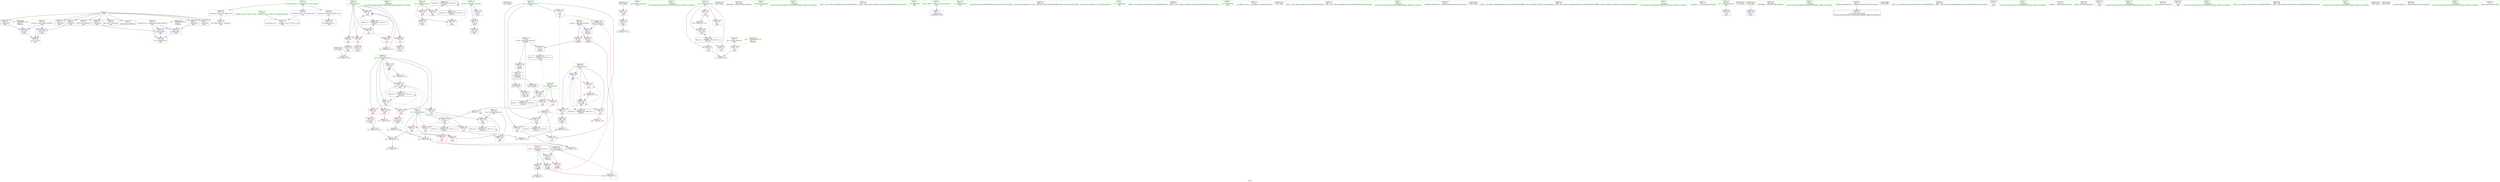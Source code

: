 digraph "SVFG" {
	label="SVFG";

	Node0x5639ceac9890 [shape=record,color=grey,label="{NodeID: 0\nNullPtr}"];
	Node0x5639ceac9890 -> Node0x5639ceaea530[style=solid];
	Node0x5639ceac9890 -> Node0x5639ceaea630[style=solid];
	Node0x5639ceac9890 -> Node0x5639ceaea700[style=solid];
	Node0x5639ceac9890 -> Node0x5639ceaea7d0[style=solid];
	Node0x5639ceac9890 -> Node0x5639ceaea8a0[style=solid];
	Node0x5639ceac9890 -> Node0x5639ceaea970[style=solid];
	Node0x5639ceac9890 -> Node0x5639ceaeaa40[style=solid];
	Node0x5639ceac9890 -> Node0x5639ceaeab10[style=solid];
	Node0x5639ceac9890 -> Node0x5639ceaeabe0[style=solid];
	Node0x5639ceac9890 -> Node0x5639ceaeedc0[style=solid];
	Node0x5639ceae95f0 [shape=record,color=red,label="{NodeID: 97\n124\<--86\n\<--i\nmain\n}"];
	Node0x5639ceae95f0 -> Node0x5639ceaeaf50[style=solid];
	Node0x5639cead9c30 [shape=record,color=green,label="{NodeID: 14\n185\<--1\n\<--dummyObj\nCan only get source location for instruction, argument, global var or function.}"];
	Node0x5639ceae9130 [shape=record,color=red,label="{NodeID: 111\n216\<--96\n\<--ok\nmain\n}"];
	Node0x5639ceae9130 -> Node0x5639ceaeb360[style=solid];
	Node0x5639ceada870 [shape=record,color=green,label="{NodeID: 28\n74\<--75\nretval\<--retval_field_insensitive\nmain\n}"];
	Node0x5639ceada870 -> Node0x5639ceaec1c0[style=solid];
	Node0x5639ceada870 -> Node0x5639ceaef200[style=solid];
	Node0x5639ceb16ae0 [shape=record,color=black,label="{NodeID: 291\n213 = PHI()\n}"];
	Node0x5639ceaf49c0 [shape=record,color=grey,label="{NodeID: 208\n242 = Binary(238, 241, )\n}"];
	Node0x5639ceaf49c0 -> Node0x5639ceaf58c0[style=solid];
	Node0x5639ceaeeec0 [shape=record,color=blue,label="{NodeID: 125\n49\<--45\na.addr\<--a\n_Z3gcdxx\n}"];
	Node0x5639ceaeeec0 -> Node0x5639ceaebdb0[style=dashed];
	Node0x5639ceaeeec0 -> Node0x5639ceaebe80[style=dashed];
	Node0x5639ceae8830 [shape=record,color=green,label="{NodeID: 42\n102\<--103\nk37\<--k37_field_insensitive\nmain\n}"];
	Node0x5639ceae8830 -> Node0x5639ceaee750[style=solid];
	Node0x5639ceae8830 -> Node0x5639ceaee7e0[style=solid];
	Node0x5639ceae8830 -> Node0x5639ceaee8b0[style=solid];
	Node0x5639ceae8830 -> Node0x5639ceaee980[style=solid];
	Node0x5639ceae8830 -> Node0x5639ceaeea50[style=solid];
	Node0x5639ceae8830 -> Node0x5639ceaeff00[style=solid];
	Node0x5639ceae8830 -> Node0x5639ceaf00a0[style=solid];
	Node0x5639ceaefa20 [shape=record,color=blue,label="{NodeID: 139\n96\<--180\nok\<--\nmain\n}"];
	Node0x5639ceaefa20 -> Node0x5639ceaff890[style=dashed];
	Node0x5639ceaea530 [shape=record,color=black,label="{NodeID: 56\n2\<--3\ndummyVal\<--dummyVal\n}"];
	Node0x5639ceaeb0f0 [shape=record,color=black,label="{NodeID: 70\n137\<--136\nconv9\<--\nmain\n}"];
	Node0x5639ceaeb0f0 -> Node0x5639ceaf5140[style=solid];
	Node0x5639ceb05b90 [shape=record,color=black,label="{NodeID: 250\nMR_24V_2 = PHI(MR_24V_3, MR_24V_1, )\npts\{95 \}\n}"];
	Node0x5639ceb05b90 -> Node0x5639ceaef7b0[style=dashed];
	Node0x5639ceaebce0 [shape=record,color=red,label="{NodeID: 84\n69\<--47\n\<--retval\n_Z3gcdxx\n}"];
	Node0x5639ceaebce0 -> Node0x5639ceaeadb0[style=solid];
	Node0x5639ceae5920 [shape=record,color=green,label="{NodeID: 1\n7\<--1\n__dso_handle\<--dummyObj\nGlob }"];
	Node0x5639ceae96c0 [shape=record,color=red,label="{NodeID: 98\n131\<--86\n\<--i\nmain\n}"];
	Node0x5639ceae96c0 -> Node0x5639ceaeb020[style=solid];
	Node0x5639cead7cb0 [shape=record,color=green,label="{NodeID: 15\n191\<--1\n\<--dummyObj\nCan only get source location for instruction, argument, global var or function.}"];
	Node0x5639ceae9200 [shape=record,color=red,label="{NodeID: 112\n183\<--98\n\<--k\nmain\n}"];
	Node0x5639ceae9200 -> Node0x5639ceaf4fc0[style=solid];
	Node0x5639ceadad30 [shape=record,color=green,label="{NodeID: 29\n76\<--77\ntN\<--tN_field_insensitive\nmain\n}"];
	Node0x5639ceadad30 -> Node0x5639ceaec290[style=solid];
	Node0x5639ceb16bb0 [shape=record,color=black,label="{NodeID: 292\n220 = PHI()\n}"];
	Node0x5639ceaf4b40 [shape=record,color=grey,label="{NodeID: 209\n232 = Binary(191, 231, )\n}"];
	Node0x5639ceaf4b40 -> Node0x5639ceaf4cc0[style=solid];
	Node0x5639ceaeef90 [shape=record,color=blue,label="{NodeID: 126\n51\<--46\nb.addr\<--b\n_Z3gcdxx\n}"];
	Node0x5639ceaeef90 -> Node0x5639ceaebf50[style=dashed];
	Node0x5639ceaeef90 -> Node0x5639ceaec020[style=dashed];
	Node0x5639ceaeef90 -> Node0x5639ceaec0f0[style=dashed];
	Node0x5639ceae88c0 [shape=record,color=green,label="{NodeID: 43\n107\<--108\n_ZNSirsERi\<--_ZNSirsERi_field_insensitive\n}"];
	Node0x5639ceaefaf0 [shape=record,color=blue,label="{NodeID: 140\n98\<--110\nk\<--\nmain\n}"];
	Node0x5639ceaefaf0 -> Node0x5639ceae9200[style=dashed];
	Node0x5639ceaefaf0 -> Node0x5639ceae92d0[style=dashed];
	Node0x5639ceaefaf0 -> Node0x5639ceae93a0[style=dashed];
	Node0x5639ceaefaf0 -> Node0x5639ceaefe30[style=dashed];
	Node0x5639ceaefaf0 -> Node0x5639ceb06590[style=dashed];
	Node0x5639ceaea630 [shape=record,color=black,label="{NodeID: 57\n147\<--3\n\<--dummyVal\nmain\n}"];
	Node0x5639ceaeb1c0 [shape=record,color=black,label="{NodeID: 71\n142\<--141\nconv11\<--\nmain\n}"];
	Node0x5639ceb06090 [shape=record,color=black,label="{NodeID: 251\nMR_26V_2 = PHI(MR_26V_4, MR_26V_1, )\npts\{97 \}\n}"];
	Node0x5639ceb06090 -> Node0x5639ceaefa20[style=dashed];
	Node0x5639ceaebdb0 [shape=record,color=red,label="{NodeID: 85\n59\<--49\n\<--a.addr\n_Z3gcdxx\n}"];
	Node0x5639ceaebdb0 -> Node0x5639ceaef060[style=solid];
	Node0x5639ceac88b0 [shape=record,color=green,label="{NodeID: 2\n8\<--1\n_ZSt3cin\<--dummyObj\nGlob }"];
	Node0x5639ceae9790 [shape=record,color=red,label="{NodeID: 99\n141\<--86\n\<--i\nmain\n}"];
	Node0x5639ceae9790 -> Node0x5639ceaeb1c0[style=solid];
	Node0x5639cead7d40 [shape=record,color=green,label="{NodeID: 16\n195\<--1\n\<--dummyObj\nCan only get source location for instruction, argument, global var or function.}"];
	Node0x5639ceae92d0 [shape=record,color=red,label="{NodeID: 113\n188\<--98\n\<--k\nmain\n}"];
	Node0x5639ceae92d0 -> Node0x5639ceaeb290[style=solid];
	Node0x5639ceadae00 [shape=record,color=green,label="{NodeID: 30\n78\<--79\ncN\<--cN_field_insensitive\nmain\n}"];
	Node0x5639ceadae00 -> Node0x5639ceaec360[style=solid];
	Node0x5639ceadae00 -> Node0x5639ceaec430[style=solid];
	Node0x5639ceadae00 -> Node0x5639ceaec500[style=solid];
	Node0x5639ceadae00 -> Node0x5639ceaef2d0[style=solid];
	Node0x5639ceadae00 -> Node0x5639ceaf0170[style=solid];
	Node0x5639ceb16c80 [shape=record,color=black,label="{NodeID: 293\n45 = PHI(62, 167, )\n0th arg _Z3gcdxx }"];
	Node0x5639ceb16c80 -> Node0x5639ceaeeec0[style=solid];
	Node0x5639ceaf4cc0 [shape=record,color=grey,label="{NodeID: 210\n233 = Binary(229, 232, )\n}"];
	Node0x5639ceaf4cc0 -> Node0x5639ceaf5a40[style=solid];
	Node0x5639ceaef060 [shape=record,color=blue,label="{NodeID: 127\n47\<--59\nretval\<--\n_Z3gcdxx\n}"];
	Node0x5639ceaef060 -> Node0x5639ceb03e90[style=dashed];
	Node0x5639ceae8950 [shape=record,color=green,label="{NodeID: 44\n117\<--118\n_ZNSt7__cxx1112basic_stringIcSt11char_traitsIcESaIcEEC1Ev\<--_ZNSt7__cxx1112basic_stringIcSt11char_traitsIcESaIcEEC1Ev_field_insensitive\n}"];
	Node0x5639ceaefbc0 [shape=record,color=blue,label="{NodeID: 141\n96\<--195\nok\<--\nmain\n}"];
	Node0x5639ceaefbc0 -> Node0x5639ceaff890[style=dashed];
	Node0x5639ceaea700 [shape=record,color=black,label="{NodeID: 58\n148\<--3\n\<--dummyVal\nmain\n}"];
	Node0x5639ceaea700 -> Node0x5639ceaef540[style=solid];
	Node0x5639ceaeb290 [shape=record,color=black,label="{NodeID: 72\n189\<--188\nsh_prom\<--\nmain\n}"];
	Node0x5639ceaeb290 -> Node0x5639ceaed2f0[style=solid];
	Node0x5639ceb06590 [shape=record,color=black,label="{NodeID: 252\nMR_28V_2 = PHI(MR_28V_4, MR_28V_1, )\npts\{99 \}\n}"];
	Node0x5639ceb06590 -> Node0x5639ceaefaf0[style=dashed];
	Node0x5639ceaebe80 [shape=record,color=red,label="{NodeID: 86\n63\<--49\n\<--a.addr\n_Z3gcdxx\n}"];
	Node0x5639ceaebe80 -> Node0x5639ceaed170[style=solid];
	Node0x5639ceadb690 [shape=record,color=green,label="{NodeID: 3\n9\<--1\n.str\<--dummyObj\nGlob }"];
	Node0x5639ceae9860 [shape=record,color=red,label="{NodeID: 100\n154\<--86\n\<--i\nmain\n}"];
	Node0x5639ceae9860 -> Node0x5639ceaf4e40[style=solid];
	Node0x5639cead7e40 [shape=record,color=green,label="{NodeID: 17\n4\<--6\n_ZStL8__ioinit\<--_ZStL8__ioinit_field_insensitive\nGlob }"];
	Node0x5639cead7e40 -> Node0x5639ceaeb6a0[style=solid];
	Node0x5639ceae93a0 [shape=record,color=red,label="{NodeID: 114\n207\<--98\n\<--k\nmain\n}"];
	Node0x5639ceae93a0 -> Node0x5639ceaf4540[style=solid];
	Node0x5639ceadaed0 [shape=record,color=green,label="{NodeID: 31\n80\<--81\ns\<--s_field_insensitive\nmain\n}"];
	Node0x5639ceb16eb0 [shape=record,color=black,label="{NodeID: 294\n46 = PHI(65, 168, )\n1st arg _Z3gcdxx }"];
	Node0x5639ceb16eb0 -> Node0x5639ceaeef90[style=solid];
	Node0x5639ceaf4e40 [shape=record,color=grey,label="{NodeID: 211\n155 = Binary(154, 110, )\n}"];
	Node0x5639ceaf4e40 -> Node0x5639ceaef6e0[style=solid];
	Node0x5639ceaef130 [shape=record,color=blue,label="{NodeID: 128\n47\<--66\nretval\<--call\n_Z3gcdxx\n}"];
	Node0x5639ceaef130 -> Node0x5639ceb03e90[style=dashed];
	Node0x5639ceae8a10 [shape=record,color=green,label="{NodeID: 45\n120\<--121\n_ZStrsIcSt11char_traitsIcESaIcEERSt13basic_istreamIT_T0_ES7_RNSt7__cxx1112basic_stringIS4_S5_T1_EE\<--_ZStrsIcSt11char_traitsIcESaIcEERSt13basic_istreamIT_T0_ES7_RNSt7__cxx1112basic_stringIS4_S5_T1_EE_field_insensitive\n}"];
	Node0x5639ceaefc90 [shape=record,color=blue,label="{NodeID: 142\n82\<--198\nexn.slot\<--\nmain\n}"];
	Node0x5639ceaefc90 -> Node0x5639ceaec5d0[style=dashed];
	Node0x5639ceaea7d0 [shape=record,color=black,label="{NodeID: 59\n150\<--3\n\<--dummyVal\nmain\n}"];
	Node0x5639ceaea7d0 -> Node0x5639ceaef610[style=solid];
	Node0x5639ceaeb360 [shape=record,color=black,label="{NodeID: 73\n217\<--216\ntobool\<--\nmain\n}"];
	Node0x5639ceb06a90 [shape=record,color=black,label="{NodeID: 253\nMR_30V_2 = PHI(MR_30V_5, MR_30V_1, )\npts\{101 \}\n}"];
	Node0x5639ceb06a90 -> Node0x5639ceaee6c0[style=dashed];
	Node0x5639ceb06a90 -> Node0x5639ceaeffd0[style=dashed];
	Node0x5639ceb06a90 -> Node0x5639ceb06a90[style=dashed];
	Node0x5639ceaebf50 [shape=record,color=red,label="{NodeID: 87\n55\<--51\n\<--b.addr\n_Z3gcdxx\n}"];
	Node0x5639ceaebf50 -> Node0x5639ceaf52c0[style=solid];
	Node0x5639ceac97a0 [shape=record,color=green,label="{NodeID: 4\n11\<--1\n.str.1\<--dummyObj\nGlob }"];
	Node0x5639ceae9930 [shape=record,color=red,label="{NodeID: 101\n167\<--90\n\<--P\nmain\n|{<s0>13}}"];
	Node0x5639ceae9930:s0 -> Node0x5639ceb16c80[style=solid,color=red];
	Node0x5639cead9da0 [shape=record,color=green,label="{NodeID: 18\n15\<--19\nllvm.global_ctors\<--llvm.global_ctors_field_insensitive\nGlob }"];
	Node0x5639cead9da0 -> Node0x5639ceaeb9e0[style=solid];
	Node0x5639cead9da0 -> Node0x5639ceaebae0[style=solid];
	Node0x5639cead9da0 -> Node0x5639ceaebbe0[style=solid];
	Node0x5639ceaee6c0 [shape=record,color=red,label="{NodeID: 115\n253\<--100\n\<--ans\nmain\n}"];
	Node0x5639ceadafa0 [shape=record,color=green,label="{NodeID: 32\n82\<--83\nexn.slot\<--exn.slot_field_insensitive\nmain\n}"];
	Node0x5639ceadafa0 -> Node0x5639ceaec5d0[style=solid];
	Node0x5639ceadafa0 -> Node0x5639ceaef540[style=solid];
	Node0x5639ceadafa0 -> Node0x5639ceaefc90[style=solid];
	Node0x5639ceb17570 [shape=record,color=black,label="{NodeID: 295\n66 = PHI(44, )\n}"];
	Node0x5639ceb17570 -> Node0x5639ceaef130[style=solid];
	Node0x5639ceaf4fc0 [shape=record,color=grey,label="{NodeID: 212\n184 = cmp(183, 185, )\n}"];
	Node0x5639ceaef200 [shape=record,color=blue,label="{NodeID: 129\n74\<--105\nretval\<--\nmain\n}"];
	Node0x5639ceaef200 -> Node0x5639ceaec1c0[style=dashed];
	Node0x5639ceae8b10 [shape=record,color=green,label="{NodeID: 46\n127\<--128\n_ZNKSt7__cxx1112basic_stringIcSt11char_traitsIcESaIcEE4sizeEv\<--_ZNKSt7__cxx1112basic_stringIcSt11char_traitsIcESaIcEE4sizeEv_field_insensitive\n}"];
	Node0x5639ceaefd60 [shape=record,color=blue,label="{NodeID: 143\n84\<--200\nehselector.slot\<--\nmain\n}"];
	Node0x5639ceaefd60 -> Node0x5639ceae9520[style=dashed];
	Node0x5639ceaea8a0 [shape=record,color=black,label="{NodeID: 60\n197\<--3\n\<--dummyVal\nmain\n}"];
	Node0x5639ceaeb430 [shape=record,color=black,label="{NodeID: 74\n231\<--230\nsh_prom41\<--\nmain\n}"];
	Node0x5639ceaeb430 -> Node0x5639ceaf4b40[style=solid];
	Node0x5639ceb06f90 [shape=record,color=black,label="{NodeID: 254\nMR_32V_2 = PHI(MR_32V_6, MR_32V_1, )\npts\{103 \}\n}"];
	Node0x5639ceb06f90 -> Node0x5639ceaeff00[style=dashed];
	Node0x5639ceb06f90 -> Node0x5639ceb06f90[style=dashed];
	Node0x5639ceaec020 [shape=record,color=red,label="{NodeID: 88\n62\<--51\n\<--b.addr\n_Z3gcdxx\n|{<s0>3}}"];
	Node0x5639ceaec020:s0 -> Node0x5639ceb16c80[style=solid,color=red];
	Node0x5639ceac9980 [shape=record,color=green,label="{NodeID: 5\n13\<--1\n.str.2\<--dummyObj\nGlob }"];
	Node0x5639ceae9a00 [shape=record,color=red,label="{NodeID: 102\n172\<--90\n\<--P\nmain\n}"];
	Node0x5639ceae9a00 -> Node0x5639ceaed5f0[style=solid];
	Node0x5639cead9ea0 [shape=record,color=green,label="{NodeID: 19\n20\<--21\n__cxx_global_var_init\<--__cxx_global_var_init_field_insensitive\n}"];
	Node0x5639ceaee750 [shape=record,color=red,label="{NodeID: 116\n226\<--102\n\<--k37\nmain\n}"];
	Node0x5639ceaee750 -> Node0x5639ceaf5bc0[style=solid];
	Node0x5639ceadb070 [shape=record,color=green,label="{NodeID: 33\n84\<--85\nehselector.slot\<--ehselector.slot_field_insensitive\nmain\n}"];
	Node0x5639ceadb070 -> Node0x5639ceae9520[style=solid];
	Node0x5639ceadb070 -> Node0x5639ceaef610[style=solid];
	Node0x5639ceadb070 -> Node0x5639ceaefd60[style=solid];
	Node0x5639ceb177a0 [shape=record,color=black,label="{NodeID: 296\n119 = PHI()\n}"];
	Node0x5639ceaf5140 [shape=record,color=grey,label="{NodeID: 213\n138 = cmp(137, 139, )\n}"];
	Node0x5639ceaef2d0 [shape=record,color=blue,label="{NodeID: 130\n78\<--110\ncN\<--\nmain\n}"];
	Node0x5639ceaef2d0 -> Node0x5639ceb04ba0[style=dashed];
	Node0x5639ceae8c10 [shape=record,color=green,label="{NodeID: 47\n134\<--135\n_ZNSt7__cxx1112basic_stringIcSt11char_traitsIcESaIcEEixEm\<--_ZNSt7__cxx1112basic_stringIcSt11char_traitsIcESaIcEEixEm_field_insensitive\n}"];
	Node0x5639ceaefe30 [shape=record,color=blue,label="{NodeID: 144\n98\<--208\nk\<--inc30\nmain\n}"];
	Node0x5639ceaefe30 -> Node0x5639ceae9200[style=dashed];
	Node0x5639ceaefe30 -> Node0x5639ceae92d0[style=dashed];
	Node0x5639ceaefe30 -> Node0x5639ceae93a0[style=dashed];
	Node0x5639ceaefe30 -> Node0x5639ceaefe30[style=dashed];
	Node0x5639ceaefe30 -> Node0x5639ceb06590[style=dashed];
	Node0x5639ceaea970 [shape=record,color=black,label="{NodeID: 61\n198\<--3\n\<--dummyVal\nmain\n}"];
	Node0x5639ceaea970 -> Node0x5639ceaefc90[style=solid];
	Node0x5639ceaeb500 [shape=record,color=black,label="{NodeID: 75\n240\<--239\nsh_prom46\<--\nmain\n}"];
	Node0x5639ceaeb500 -> Node0x5639ceaf4840[style=solid];
	Node0x5639ceaec0f0 [shape=record,color=red,label="{NodeID: 89\n64\<--51\n\<--b.addr\n_Z3gcdxx\n}"];
	Node0x5639ceaec0f0 -> Node0x5639ceaed170[style=solid];
	Node0x5639cead9410 [shape=record,color=green,label="{NodeID: 6\n16\<--1\n\<--dummyObj\nCan only get source location for instruction, argument, global var or function.}"];
	Node0x5639ceae9ad0 [shape=record,color=red,label="{NodeID: 103\n237\<--90\n\<--P\nmain\n}"];
	Node0x5639ceae9ad0 -> Node0x5639ceaf58c0[style=solid];
	Node0x5639cead9fa0 [shape=record,color=green,label="{NodeID: 20\n24\<--25\n_ZNSt8ios_base4InitC1Ev\<--_ZNSt8ios_base4InitC1Ev_field_insensitive\n}"];
	Node0x5639ceaed170 [shape=record,color=grey,label="{NodeID: 200\n65 = Binary(63, 64, )\n|{<s0>3}}"];
	Node0x5639ceaed170:s0 -> Node0x5639ceb16eb0[style=solid,color=red];
	Node0x5639ceaee7e0 [shape=record,color=red,label="{NodeID: 117\n230\<--102\n\<--k37\nmain\n}"];
	Node0x5639ceaee7e0 -> Node0x5639ceaeb430[style=solid];
	Node0x5639ceadb140 [shape=record,color=green,label="{NodeID: 34\n86\<--87\ni\<--i_field_insensitive\nmain\n}"];
	Node0x5639ceadb140 -> Node0x5639ceae95f0[style=solid];
	Node0x5639ceadb140 -> Node0x5639ceae96c0[style=solid];
	Node0x5639ceadb140 -> Node0x5639ceae9790[style=solid];
	Node0x5639ceadb140 -> Node0x5639ceae9860[style=solid];
	Node0x5639ceadb140 -> Node0x5639ceaef3a0[style=solid];
	Node0x5639ceadb140 -> Node0x5639ceaef6e0[style=solid];
	Node0x5639ceb17870 [shape=record,color=black,label="{NodeID: 297\n106 = PHI()\n}"];
	Node0x5639ceaf52c0 [shape=record,color=grey,label="{NodeID: 214\n56 = cmp(55, 57, )\n}"];
	Node0x5639ceaef3a0 [shape=record,color=blue,label="{NodeID: 131\n86\<--105\ni\<--\nmain\n}"];
	Node0x5639ceaef3a0 -> Node0x5639ceae95f0[style=dashed];
	Node0x5639ceaef3a0 -> Node0x5639ceae96c0[style=dashed];
	Node0x5639ceaef3a0 -> Node0x5639ceae9790[style=dashed];
	Node0x5639ceaef3a0 -> Node0x5639ceae9860[style=dashed];
	Node0x5639ceaef3a0 -> Node0x5639ceaef6e0[style=dashed];
	Node0x5639ceaef3a0 -> Node0x5639ceb04c90[style=dashed];
	Node0x5639ceae9d30 [shape=record,color=green,label="{NodeID: 48\n160\<--161\n_ZNSt7__cxx1119basic_istringstreamIcSt11char_traitsIcESaIcEEC1ERKNS_12basic_stringIcS2_S3_EESt13_Ios_Openmode\<--_ZNSt7__cxx1119basic_istringstreamIcSt11char_traitsIcESaIcEEC1ERKNS_12basic_stringIcS2_S3_EESt13_Ios_Openmode_field_insensitive\n}"];
	Node0x5639ceaeff00 [shape=record,color=blue,label="{NodeID: 145\n102\<--110\nk37\<--\nmain\n}"];
	Node0x5639ceaeff00 -> Node0x5639ceaee750[style=dashed];
	Node0x5639ceaeff00 -> Node0x5639ceaee7e0[style=dashed];
	Node0x5639ceaeff00 -> Node0x5639ceaee8b0[style=dashed];
	Node0x5639ceaeff00 -> Node0x5639ceaee980[style=dashed];
	Node0x5639ceaeff00 -> Node0x5639ceaeea50[style=dashed];
	Node0x5639ceaeff00 -> Node0x5639ceaf00a0[style=dashed];
	Node0x5639ceaeff00 -> Node0x5639ceb06f90[style=dashed];
	Node0x5639ceaeaa40 [shape=record,color=black,label="{NodeID: 62\n200\<--3\n\<--dummyVal\nmain\n}"];
	Node0x5639ceaeaa40 -> Node0x5639ceaefd60[style=solid];
	Node0x5639ceaeb5d0 [shape=record,color=black,label="{NodeID: 76\n73\<--268\nmain_ret\<--\nmain\n}"];
	Node0x5639ceaec1c0 [shape=record,color=red,label="{NodeID: 90\n268\<--74\n\<--retval\nmain\n}"];
	Node0x5639ceaec1c0 -> Node0x5639ceaeb5d0[style=solid];
	Node0x5639cead79d0 [shape=record,color=green,label="{NodeID: 7\n57\<--1\n\<--dummyObj\nCan only get source location for instruction, argument, global var or function.}"];
	Node0x5639ceae9ba0 [shape=record,color=red,label="{NodeID: 104\n168\<--92\n\<--Q\nmain\n|{<s0>13}}"];
	Node0x5639ceae9ba0:s0 -> Node0x5639ceb16eb0[style=solid,color=red];
	Node0x5639ceada0a0 [shape=record,color=green,label="{NodeID: 21\n30\<--31\n__cxa_atexit\<--__cxa_atexit_field_insensitive\n}"];
	Node0x5639ceaed2f0 [shape=record,color=grey,label="{NodeID: 201\n190 = Binary(191, 189, )\n}"];
	Node0x5639ceaed2f0 -> Node0x5639ceaf5740[style=solid];
	Node0x5639ceaee8b0 [shape=record,color=red,label="{NodeID: 118\n239\<--102\n\<--k37\nmain\n}"];
	Node0x5639ceaee8b0 -> Node0x5639ceaeb500[style=solid];
	Node0x5639ceadb210 [shape=record,color=green,label="{NodeID: 35\n88\<--89\niss\<--iss_field_insensitive\nmain\n}"];
	Node0x5639ceadb210 -> Node0x5639ceaeae80[style=solid];
	Node0x5639ceb17940 [shape=record,color=black,label="{NodeID: 298\n27 = PHI()\n}"];
	Node0x5639ceaf5440 [shape=record,color=grey,label="{NodeID: 215\n114 = cmp(112, 113, )\n}"];
	Node0x5639ceaef470 [shape=record,color=blue,label="{NodeID: 132\n143\<--145\ncall13\<--\nmain\n}"];
	Node0x5639ceae9e30 [shape=record,color=green,label="{NodeID: 49\n164\<--165\n_ZNSirsERx\<--_ZNSirsERx_field_insensitive\n}"];
	Node0x5639ceaeffd0 [shape=record,color=blue,label="{NodeID: 146\n100\<--245\nans\<--\nmain\n}"];
	Node0x5639ceaeffd0 -> Node0x5639ceaee6c0[style=dashed];
	Node0x5639ceaeffd0 -> Node0x5639ceb06a90[style=dashed];
	Node0x5639ceaeab10 [shape=record,color=black,label="{NodeID: 63\n272\<--3\nlpad.val\<--dummyVal\nmain\n}"];
	Node0x5639ceaeb6a0 [shape=record,color=purple,label="{NodeID: 77\n26\<--4\n\<--_ZStL8__ioinit\n__cxx_global_var_init\n}"];
	Node0x5639ceaec290 [shape=record,color=red,label="{NodeID: 91\n113\<--76\n\<--tN\nmain\n}"];
	Node0x5639ceaec290 -> Node0x5639ceaf5440[style=solid];
	Node0x5639cead7a60 [shape=record,color=green,label="{NodeID: 8\n105\<--1\n\<--dummyObj\nCan only get source location for instruction, argument, global var or function.}"];
	Node0x5639ceae9c70 [shape=record,color=red,label="{NodeID: 105\n176\<--92\n\<--Q\nmain\n}"];
	Node0x5639ceae9c70 -> Node0x5639ceaf46c0[style=solid];
	Node0x5639ceada330 [shape=record,color=green,label="{NodeID: 22\n29\<--35\n_ZNSt8ios_base4InitD1Ev\<--_ZNSt8ios_base4InitD1Ev_field_insensitive\n}"];
	Node0x5639ceada330 -> Node0x5639ceaeacb0[style=solid];
	Node0x5639ceaed470 [shape=record,color=grey,label="{NodeID: 202\n263 = Binary(262, 110, )\n}"];
	Node0x5639ceaed470 -> Node0x5639ceaf0170[style=solid];
	Node0x5639ceaee980 [shape=record,color=red,label="{NodeID: 119\n245\<--102\n\<--k37\nmain\n}"];
	Node0x5639ceaee980 -> Node0x5639ceaeffd0[style=solid];
	Node0x5639ceadb2e0 [shape=record,color=green,label="{NodeID: 36\n90\<--91\nP\<--P_field_insensitive\nmain\n}"];
	Node0x5639ceadb2e0 -> Node0x5639ceae9930[style=solid];
	Node0x5639ceadb2e0 -> Node0x5639ceae9a00[style=solid];
	Node0x5639ceadb2e0 -> Node0x5639ceae9ad0[style=solid];
	Node0x5639ceadb2e0 -> Node0x5639ceaef880[style=solid];
	Node0x5639ceb17a10 [shape=record,color=black,label="{NodeID: 299\n255 = PHI()\n}"];
	Node0x5639ceaf55c0 [shape=record,color=grey,label="{NodeID: 216\n129 = cmp(125, 126, )\n}"];
	Node0x5639ceaef540 [shape=record,color=blue,label="{NodeID: 133\n82\<--148\nexn.slot\<--\nmain\n}"];
	Node0x5639ceaef540 -> Node0x5639ceaec5d0[style=dashed];
	Node0x5639ceae9f30 [shape=record,color=green,label="{NodeID: 50\n203\<--204\n_ZNSt7__cxx1119basic_istringstreamIcSt11char_traitsIcESaIcEED1Ev\<--_ZNSt7__cxx1119basic_istringstreamIcSt11char_traitsIcESaIcEED1Ev_field_insensitive\n}"];
	Node0x5639ceaf00a0 [shape=record,color=blue,label="{NodeID: 147\n102\<--250\nk37\<--inc53\nmain\n}"];
	Node0x5639ceaf00a0 -> Node0x5639ceaee750[style=dashed];
	Node0x5639ceaf00a0 -> Node0x5639ceaee7e0[style=dashed];
	Node0x5639ceaf00a0 -> Node0x5639ceaee8b0[style=dashed];
	Node0x5639ceaf00a0 -> Node0x5639ceaee980[style=dashed];
	Node0x5639ceaf00a0 -> Node0x5639ceaeea50[style=dashed];
	Node0x5639ceaf00a0 -> Node0x5639ceaf00a0[style=dashed];
	Node0x5639ceaf00a0 -> Node0x5639ceb06f90[style=dashed];
	Node0x5639ceaeabe0 [shape=record,color=black,label="{NodeID: 64\n273\<--3\nlpad.val61\<--dummyVal\nmain\n}"];
	Node0x5639ceaeb770 [shape=record,color=purple,label="{NodeID: 78\n212\<--9\n\<--.str\nmain\n}"];
	Node0x5639ceb08900 [shape=record,color=yellow,style=double,label="{NodeID: 258\n10V_1 = ENCHI(MR_10V_0)\npts\{77 \}\nFun[main]}"];
	Node0x5639ceb08900 -> Node0x5639ceaec290[style=dashed];
	Node0x5639ceaec360 [shape=record,color=red,label="{NodeID: 92\n112\<--78\n\<--cN\nmain\n}"];
	Node0x5639ceaec360 -> Node0x5639ceaf5440[style=solid];
	Node0x5639ceada1b0 [shape=record,color=green,label="{NodeID: 9\n110\<--1\n\<--dummyObj\nCan only get source location for instruction, argument, global var or function.}"];
	Node0x5639ceae8d20 [shape=record,color=red,label="{NodeID: 106\n187\<--92\n\<--Q\nmain\n}"];
	Node0x5639ceae8d20 -> Node0x5639ceaf5740[style=solid];
	Node0x5639ceada400 [shape=record,color=green,label="{NodeID: 23\n42\<--43\n_Z3gcdxx\<--_Z3gcdxx_field_insensitive\n}"];
	Node0x5639ceaed5f0 [shape=record,color=grey,label="{NodeID: 203\n173 = Binary(172, 171, )\n}"];
	Node0x5639ceaed5f0 -> Node0x5639ceaef880[style=solid];
	Node0x5639ceaeea50 [shape=record,color=red,label="{NodeID: 120\n249\<--102\n\<--k37\nmain\n}"];
	Node0x5639ceaeea50 -> Node0x5639ceaf43c0[style=solid];
	Node0x5639ceadb3b0 [shape=record,color=green,label="{NodeID: 37\n92\<--93\nQ\<--Q_field_insensitive\nmain\n}"];
	Node0x5639ceadb3b0 -> Node0x5639ceae9ba0[style=solid];
	Node0x5639ceadb3b0 -> Node0x5639ceae9c70[style=solid];
	Node0x5639ceadb3b0 -> Node0x5639ceae8d20[style=solid];
	Node0x5639ceadb3b0 -> Node0x5639ceae8df0[style=solid];
	Node0x5639ceadb3b0 -> Node0x5639ceae8ec0[style=solid];
	Node0x5639ceadb3b0 -> Node0x5639ceaef950[style=solid];
	Node0x5639ceb17c30 [shape=record,color=black,label="{NodeID: 300\n126 = PHI()\n}"];
	Node0x5639ceb17c30 -> Node0x5639ceaf55c0[style=solid];
	Node0x5639ceaf5740 [shape=record,color=grey,label="{NodeID: 217\n192 = cmp(187, 190, )\n}"];
	Node0x5639ceaef610 [shape=record,color=blue,label="{NodeID: 134\n84\<--150\nehselector.slot\<--\nmain\n}"];
	Node0x5639ceaef610 -> Node0x5639ceae9520[style=dashed];
	Node0x5639ceaea030 [shape=record,color=green,label="{NodeID: 51\n214\<--215\nprintf\<--printf_field_insensitive\n}"];
	Node0x5639ceaff890 [shape=record,color=black,label="{NodeID: 231\nMR_26V_4 = PHI(MR_26V_6, MR_26V_3, )\npts\{97 \}\n}"];
	Node0x5639ceaff890 -> Node0x5639ceae9130[style=dashed];
	Node0x5639ceaff890 -> Node0x5639ceaefbc0[style=dashed];
	Node0x5639ceaff890 -> Node0x5639ceaff890[style=dashed];
	Node0x5639ceaff890 -> Node0x5639ceb06090[style=dashed];
	Node0x5639ceaf0170 [shape=record,color=blue,label="{NodeID: 148\n78\<--263\ncN\<--inc59\nmain\n}"];
	Node0x5639ceaf0170 -> Node0x5639ceb04ba0[style=dashed];
	Node0x5639ceaeacb0 [shape=record,color=black,label="{NodeID: 65\n28\<--29\n\<--_ZNSt8ios_base4InitD1Ev\nCan only get source location for instruction, argument, global var or function.}"];
	Node0x5639ceb03e90 [shape=record,color=black,label="{NodeID: 245\nMR_2V_3 = PHI(MR_2V_4, MR_2V_2, )\npts\{48 \}\n}"];
	Node0x5639ceb03e90 -> Node0x5639ceaebce0[style=dashed];
	Node0x5639ceaeb840 [shape=record,color=purple,label="{NodeID: 79\n219\<--11\n\<--.str.1\nmain\n}"];
	Node0x5639ceaec430 [shape=record,color=red,label="{NodeID: 93\n211\<--78\n\<--cN\nmain\n}"];
	Node0x5639ceada240 [shape=record,color=green,label="{NodeID: 10\n139\<--1\n\<--dummyObj\nCan only get source location for instruction, argument, global var or function.}"];
	Node0x5639ceae8df0 [shape=record,color=red,label="{NodeID: 107\n229\<--92\n\<--Q\nmain\n}"];
	Node0x5639ceae8df0 -> Node0x5639ceaf4cc0[style=solid];
	Node0x5639ceada500 [shape=record,color=green,label="{NodeID: 24\n47\<--48\nretval\<--retval_field_insensitive\n_Z3gcdxx\n}"];
	Node0x5639ceada500 -> Node0x5639ceaebce0[style=solid];
	Node0x5639ceada500 -> Node0x5639ceaef060[style=solid];
	Node0x5639ceada500 -> Node0x5639ceaef130[style=solid];
	Node0x5639ceaf43c0 [shape=record,color=grey,label="{NodeID: 204\n250 = Binary(249, 110, )\n}"];
	Node0x5639ceaf43c0 -> Node0x5639ceaf00a0[style=solid];
	Node0x5639ceaeeb20 [shape=record,color=red,label="{NodeID: 121\n136\<--133\n\<--call8\nmain\n}"];
	Node0x5639ceaeeb20 -> Node0x5639ceaeb0f0[style=solid];
	Node0x5639ceadb480 [shape=record,color=green,label="{NodeID: 38\n94\<--95\ng\<--g_field_insensitive\nmain\n}"];
	Node0x5639ceadb480 -> Node0x5639ceae8f90[style=solid];
	Node0x5639ceadb480 -> Node0x5639ceae9060[style=solid];
	Node0x5639ceadb480 -> Node0x5639ceaef7b0[style=solid];
	Node0x5639ceb17d00 [shape=record,color=black,label="{NodeID: 301\n133 = PHI()\n}"];
	Node0x5639ceb17d00 -> Node0x5639ceaeeb20[style=solid];
	Node0x5639ceaf58c0 [shape=record,color=grey,label="{NodeID: 218\n243 = cmp(237, 242, )\n}"];
	Node0x5639ceaef6e0 [shape=record,color=blue,label="{NodeID: 135\n86\<--155\ni\<--inc\nmain\n}"];
	Node0x5639ceaef6e0 -> Node0x5639ceae95f0[style=dashed];
	Node0x5639ceaef6e0 -> Node0x5639ceae96c0[style=dashed];
	Node0x5639ceaef6e0 -> Node0x5639ceae9790[style=dashed];
	Node0x5639ceaef6e0 -> Node0x5639ceae9860[style=dashed];
	Node0x5639ceaef6e0 -> Node0x5639ceaef6e0[style=dashed];
	Node0x5639ceaef6e0 -> Node0x5639ceb04c90[style=dashed];
	Node0x5639ceaea130 [shape=record,color=green,label="{NodeID: 52\n221\<--222\nputs\<--puts_field_insensitive\n}"];
	Node0x5639ceaeadb0 [shape=record,color=black,label="{NodeID: 66\n44\<--69\n_Z3gcdxx_ret\<--\n_Z3gcdxx\n|{<s0>3|<s1>13}}"];
	Node0x5639ceaeadb0:s0 -> Node0x5639ceb17570[style=solid,color=blue];
	Node0x5639ceaeadb0:s1 -> Node0x5639ceb15a60[style=solid,color=blue];
	Node0x5639ceb04ba0 [shape=record,color=black,label="{NodeID: 246\nMR_12V_3 = PHI(MR_12V_4, MR_12V_2, )\npts\{79 \}\n}"];
	Node0x5639ceb04ba0 -> Node0x5639ceaec360[style=dashed];
	Node0x5639ceb04ba0 -> Node0x5639ceaec430[style=dashed];
	Node0x5639ceb04ba0 -> Node0x5639ceaec500[style=dashed];
	Node0x5639ceb04ba0 -> Node0x5639ceaf0170[style=dashed];
	Node0x5639ceaeb910 [shape=record,color=purple,label="{NodeID: 80\n254\<--13\n\<--.str.2\nmain\n}"];
	Node0x5639ceb08ac0 [shape=record,color=yellow,style=double,label="{NodeID: 260\n14V_1 = ENCHI(MR_14V_0)\npts\{83 \}\nFun[main]}"];
	Node0x5639ceb08ac0 -> Node0x5639ceaef540[style=dashed];
	Node0x5639ceb08ac0 -> Node0x5639ceaefc90[style=dashed];
	Node0x5639ceaec500 [shape=record,color=red,label="{NodeID: 94\n262\<--78\n\<--cN\nmain\n}"];
	Node0x5639ceaec500 -> Node0x5639ceaed470[style=solid];
	Node0x5639cead9920 [shape=record,color=green,label="{NodeID: 11\n145\<--1\n\<--dummyObj\nCan only get source location for instruction, argument, global var or function.}"];
	Node0x5639ceae8ec0 [shape=record,color=red,label="{NodeID: 108\n238\<--92\n\<--Q\nmain\n}"];
	Node0x5639ceae8ec0 -> Node0x5639ceaf49c0[style=solid];
	Node0x5639ceada5d0 [shape=record,color=green,label="{NodeID: 25\n49\<--50\na.addr\<--a.addr_field_insensitive\n_Z3gcdxx\n}"];
	Node0x5639ceada5d0 -> Node0x5639ceaebdb0[style=solid];
	Node0x5639ceada5d0 -> Node0x5639ceaebe80[style=solid];
	Node0x5639ceada5d0 -> Node0x5639ceaeeec0[style=solid];
	Node0x5639ceaf4540 [shape=record,color=grey,label="{NodeID: 205\n208 = Binary(207, 110, )\n}"];
	Node0x5639ceaf4540 -> Node0x5639ceaefe30[style=solid];
	Node0x5639ceaeebf0 [shape=record,color=blue,label="{NodeID: 122\n312\<--16\nllvm.global_ctors_0\<--\nGlob }"];
	Node0x5639ceadb550 [shape=record,color=green,label="{NodeID: 39\n96\<--97\nok\<--ok_field_insensitive\nmain\n}"];
	Node0x5639ceadb550 -> Node0x5639ceae9130[style=solid];
	Node0x5639ceadb550 -> Node0x5639ceaefa20[style=solid];
	Node0x5639ceadb550 -> Node0x5639ceaefbc0[style=solid];
	Node0x5639ceb17e00 [shape=record,color=black,label="{NodeID: 302\n143 = PHI()\n}"];
	Node0x5639ceb17e00 -> Node0x5639ceaef470[style=solid];
	Node0x5639ceaf5a40 [shape=record,color=grey,label="{NodeID: 219\n234 = cmp(233, 57, )\n}"];
	Node0x5639ceaef7b0 [shape=record,color=blue,label="{NodeID: 136\n94\<--169\ng\<--call21\nmain\n}"];
	Node0x5639ceaef7b0 -> Node0x5639ceae8f90[style=dashed];
	Node0x5639ceaef7b0 -> Node0x5639ceae9060[style=dashed];
	Node0x5639ceaef7b0 -> Node0x5639ceb05b90[style=dashed];
	Node0x5639ceaea230 [shape=record,color=green,label="{NodeID: 53\n259\<--260\n_ZNSt7__cxx1112basic_stringIcSt11char_traitsIcESaIcEED1Ev\<--_ZNSt7__cxx1112basic_stringIcSt11char_traitsIcESaIcEED1Ev_field_insensitive\n}"];
	Node0x5639ceaeae80 [shape=record,color=black,label="{NodeID: 67\n162\<--88\n\<--iss\nmain\n}"];
	Node0x5639ceb04c90 [shape=record,color=black,label="{NodeID: 247\nMR_18V_2 = PHI(MR_18V_4, MR_18V_1, )\npts\{87 \}\n}"];
	Node0x5639ceb04c90 -> Node0x5639ceaef3a0[style=dashed];
	Node0x5639ceaeb9e0 [shape=record,color=purple,label="{NodeID: 81\n312\<--15\nllvm.global_ctors_0\<--llvm.global_ctors\nGlob }"];
	Node0x5639ceaeb9e0 -> Node0x5639ceaeebf0[style=solid];
	Node0x5639ceb08ba0 [shape=record,color=yellow,style=double,label="{NodeID: 261\n16V_1 = ENCHI(MR_16V_0)\npts\{85 \}\nFun[main]}"];
	Node0x5639ceb08ba0 -> Node0x5639ceaef610[style=dashed];
	Node0x5639ceb08ba0 -> Node0x5639ceaefd60[style=dashed];
	Node0x5639ceaec5d0 [shape=record,color=red,label="{NodeID: 95\n270\<--82\nexn\<--exn.slot\nmain\n}"];
	Node0x5639cead99f0 [shape=record,color=green,label="{NodeID: 12\n159\<--1\n\<--dummyObj\nCan only get source location for instruction, argument, global var or function.}"];
	Node0x5639ceae8f90 [shape=record,color=red,label="{NodeID: 109\n171\<--94\n\<--g\nmain\n}"];
	Node0x5639ceae8f90 -> Node0x5639ceaed5f0[style=solid];
	Node0x5639ceada6a0 [shape=record,color=green,label="{NodeID: 26\n51\<--52\nb.addr\<--b.addr_field_insensitive\n_Z3gcdxx\n}"];
	Node0x5639ceada6a0 -> Node0x5639ceaebf50[style=solid];
	Node0x5639ceada6a0 -> Node0x5639ceaec020[style=solid];
	Node0x5639ceada6a0 -> Node0x5639ceaec0f0[style=solid];
	Node0x5639ceada6a0 -> Node0x5639ceaeef90[style=solid];
	Node0x5639ceb16080 [shape=record,color=black,label="{NodeID: 289\n166 = PHI()\n}"];
	Node0x5639ceaf46c0 [shape=record,color=grey,label="{NodeID: 206\n177 = Binary(176, 175, )\n}"];
	Node0x5639ceaf46c0 -> Node0x5639ceaef950[style=solid];
	Node0x5639ceaeecc0 [shape=record,color=blue,label="{NodeID: 123\n313\<--17\nllvm.global_ctors_1\<--_GLOBAL__sub_I_c175353_0_1.cpp\nGlob }"];
	Node0x5639ceae8710 [shape=record,color=green,label="{NodeID: 40\n98\<--99\nk\<--k_field_insensitive\nmain\n}"];
	Node0x5639ceae8710 -> Node0x5639ceae9200[style=solid];
	Node0x5639ceae8710 -> Node0x5639ceae92d0[style=solid];
	Node0x5639ceae8710 -> Node0x5639ceae93a0[style=solid];
	Node0x5639ceae8710 -> Node0x5639ceaefaf0[style=solid];
	Node0x5639ceae8710 -> Node0x5639ceaefe30[style=solid];
	Node0x5639ceb17f00 [shape=record,color=black,label="{NodeID: 303\n163 = PHI()\n}"];
	Node0x5639ceaf5bc0 [shape=record,color=grey,label="{NodeID: 220\n227 = cmp(226, 185, )\n}"];
	Node0x5639ceaef880 [shape=record,color=blue,label="{NodeID: 137\n90\<--173\nP\<--div\nmain\n}"];
	Node0x5639ceaef880 -> Node0x5639ceae9ad0[style=dashed];
	Node0x5639ceaef880 -> Node0x5639ceb05190[style=dashed];
	Node0x5639ceaea330 [shape=record,color=green,label="{NodeID: 54\n283\<--284\n__gxx_personality_v0\<--__gxx_personality_v0_field_insensitive\n}"];
	Node0x5639ceaeaf50 [shape=record,color=black,label="{NodeID: 68\n125\<--124\nconv\<--\nmain\n}"];
	Node0x5639ceaeaf50 -> Node0x5639ceaf55c0[style=solid];
	Node0x5639ceb05190 [shape=record,color=black,label="{NodeID: 248\nMR_20V_2 = PHI(MR_20V_3, MR_20V_1, )\npts\{91 \}\n}"];
	Node0x5639ceb05190 -> Node0x5639ceae9930[style=dashed];
	Node0x5639ceb05190 -> Node0x5639ceae9a00[style=dashed];
	Node0x5639ceb05190 -> Node0x5639ceaef880[style=dashed];
	Node0x5639ceaebae0 [shape=record,color=purple,label="{NodeID: 82\n313\<--15\nllvm.global_ctors_1\<--llvm.global_ctors\nGlob }"];
	Node0x5639ceaebae0 -> Node0x5639ceaeecc0[style=solid];
	Node0x5639ceae9520 [shape=record,color=red,label="{NodeID: 96\n271\<--84\nsel\<--ehselector.slot\nmain\n}"];
	Node0x5639cead9b60 [shape=record,color=green,label="{NodeID: 13\n180\<--1\n\<--dummyObj\nCan only get source location for instruction, argument, global var or function.}"];
	Node0x5639ceae9060 [shape=record,color=red,label="{NodeID: 110\n175\<--94\n\<--g\nmain\n}"];
	Node0x5639ceae9060 -> Node0x5639ceaf46c0[style=solid];
	Node0x5639ceada770 [shape=record,color=green,label="{NodeID: 27\n71\<--72\nmain\<--main_field_insensitive\n}"];
	Node0x5639ceb15a60 [shape=record,color=black,label="{NodeID: 290\n169 = PHI(44, )\n}"];
	Node0x5639ceb15a60 -> Node0x5639ceaef7b0[style=solid];
	Node0x5639ceaf4840 [shape=record,color=grey,label="{NodeID: 207\n241 = Binary(191, 240, )\n}"];
	Node0x5639ceaf4840 -> Node0x5639ceaf49c0[style=solid];
	Node0x5639ceaeedc0 [shape=record,color=blue, style = dotted,label="{NodeID: 124\n314\<--3\nllvm.global_ctors_2\<--dummyVal\nGlob }"];
	Node0x5639ceae87a0 [shape=record,color=green,label="{NodeID: 41\n100\<--101\nans\<--ans_field_insensitive\nmain\n}"];
	Node0x5639ceae87a0 -> Node0x5639ceaee6c0[style=solid];
	Node0x5639ceae87a0 -> Node0x5639ceaeffd0[style=solid];
	Node0x5639ceaef950 [shape=record,color=blue,label="{NodeID: 138\n92\<--177\nQ\<--div22\nmain\n}"];
	Node0x5639ceaef950 -> Node0x5639ceae8d20[style=dashed];
	Node0x5639ceaef950 -> Node0x5639ceae8df0[style=dashed];
	Node0x5639ceaef950 -> Node0x5639ceae8ec0[style=dashed];
	Node0x5639ceaef950 -> Node0x5639ceb05690[style=dashed];
	Node0x5639ceaea430 [shape=record,color=green,label="{NodeID: 55\n17\<--308\n_GLOBAL__sub_I_c175353_0_1.cpp\<--_GLOBAL__sub_I_c175353_0_1.cpp_field_insensitive\n}"];
	Node0x5639ceaea430 -> Node0x5639ceaeecc0[style=solid];
	Node0x5639ceaeb020 [shape=record,color=black,label="{NodeID: 69\n132\<--131\nconv6\<--\nmain\n}"];
	Node0x5639ceb05690 [shape=record,color=black,label="{NodeID: 249\nMR_22V_2 = PHI(MR_22V_3, MR_22V_1, )\npts\{93 \}\n}"];
	Node0x5639ceb05690 -> Node0x5639ceae9ba0[style=dashed];
	Node0x5639ceb05690 -> Node0x5639ceae9c70[style=dashed];
	Node0x5639ceb05690 -> Node0x5639ceaef950[style=dashed];
	Node0x5639ceaebbe0 [shape=record,color=purple,label="{NodeID: 83\n314\<--15\nllvm.global_ctors_2\<--llvm.global_ctors\nGlob }"];
	Node0x5639ceaebbe0 -> Node0x5639ceaeedc0[style=solid];
}
